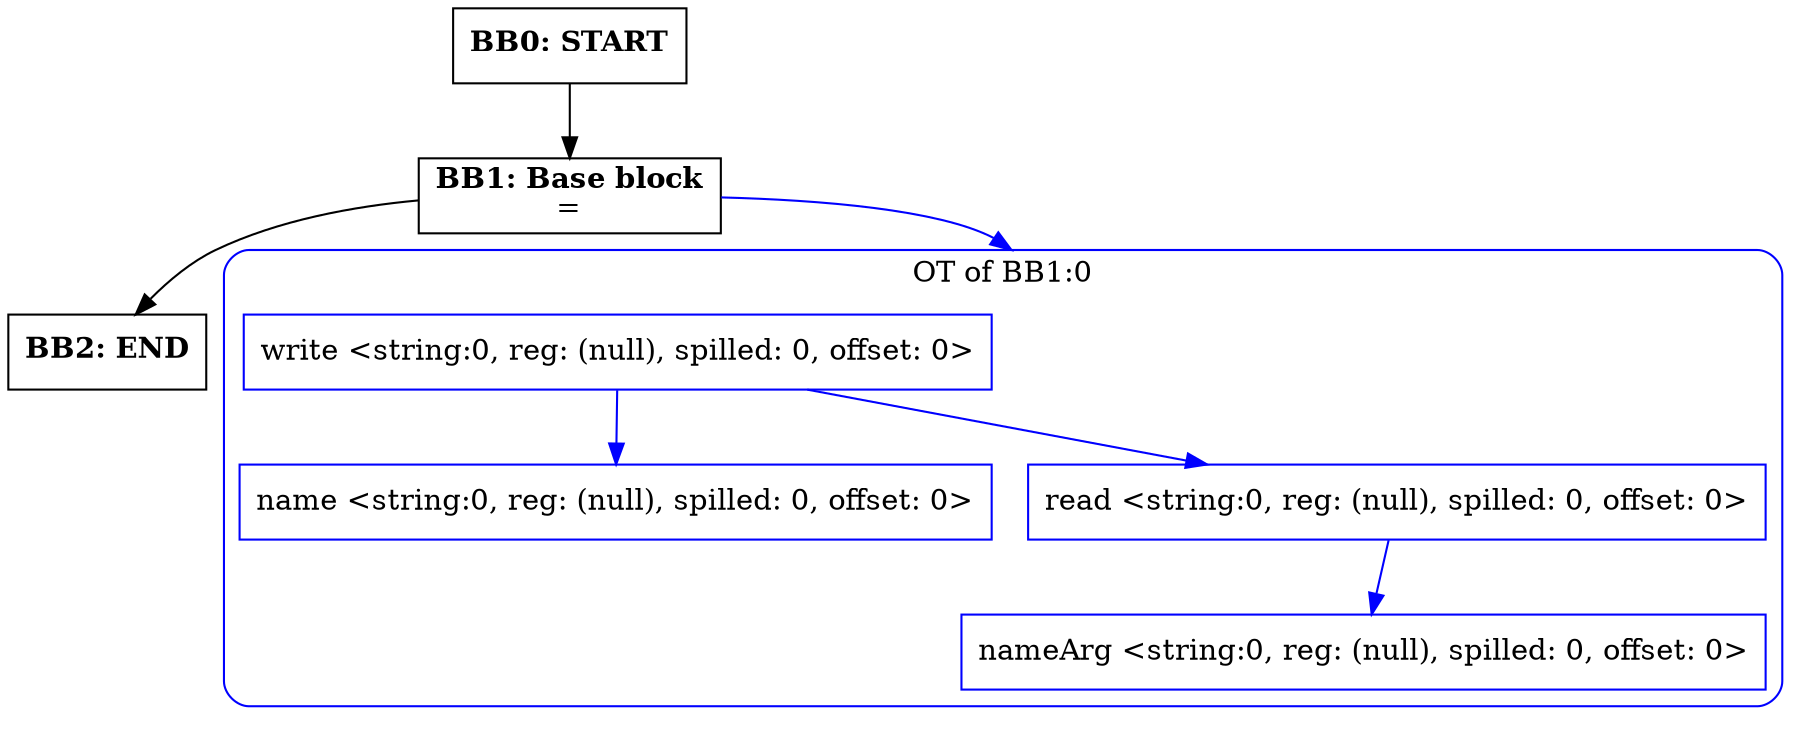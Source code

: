 digraph CFG {
    compound=true;
    graph [splines=true];
    node [shape=rectangle];

    BB2 [label=<<B>BB2: END</B><BR ALIGN="CENTER"/>>];
    BB1 [label=<<B>BB1: Base block</B><BR ALIGN="CENTER"/>=<BR ALIGN="CENTER"/>>];
    subgraph cluster_instruction0 {
        label = "OT of BB1:0";
        style=rounded;
        color=blue;
        entry0 [shape=point, style=invis];
        node0 [label="write <string:0, reg: (null), spilled: 0, offset: 0>", color=blue];
        node1 [label="name <string:0, reg: (null), spilled: 0, offset: 0>", color=blue];
        node0 -> node1[color=blue];
        node2 [label="read <string:0, reg: (null), spilled: 0, offset: 0>", color=blue];
        node3 [label="nameArg <string:0, reg: (null), spilled: 0, offset: 0>", color=blue];
        node2 -> node3[color=blue];
        node0 -> node2[color=blue];
    }
    BB1 -> entry0 [lhead=cluster_instruction0, color=blue];
    BB0 [label=<<B>BB0: START</B><BR ALIGN="CENTER"/>>];

    BB1 -> BB2;
    BB0 -> BB1;
}
